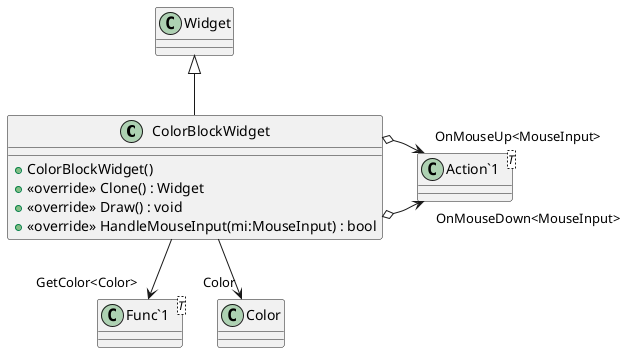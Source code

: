 @startuml
class ColorBlockWidget {
    + ColorBlockWidget()
    + <<override>> Clone() : Widget
    + <<override>> Draw() : void
    + <<override>> HandleMouseInput(mi:MouseInput) : bool
}
class "Func`1"<T> {
}
class "Action`1"<T> {
}
Widget <|-- ColorBlockWidget
ColorBlockWidget --> "Color" Color
ColorBlockWidget --> "GetColor<Color>" "Func`1"
ColorBlockWidget o-> "OnMouseDown<MouseInput>" "Action`1"
ColorBlockWidget o-> "OnMouseUp<MouseInput>" "Action`1"
@enduml
